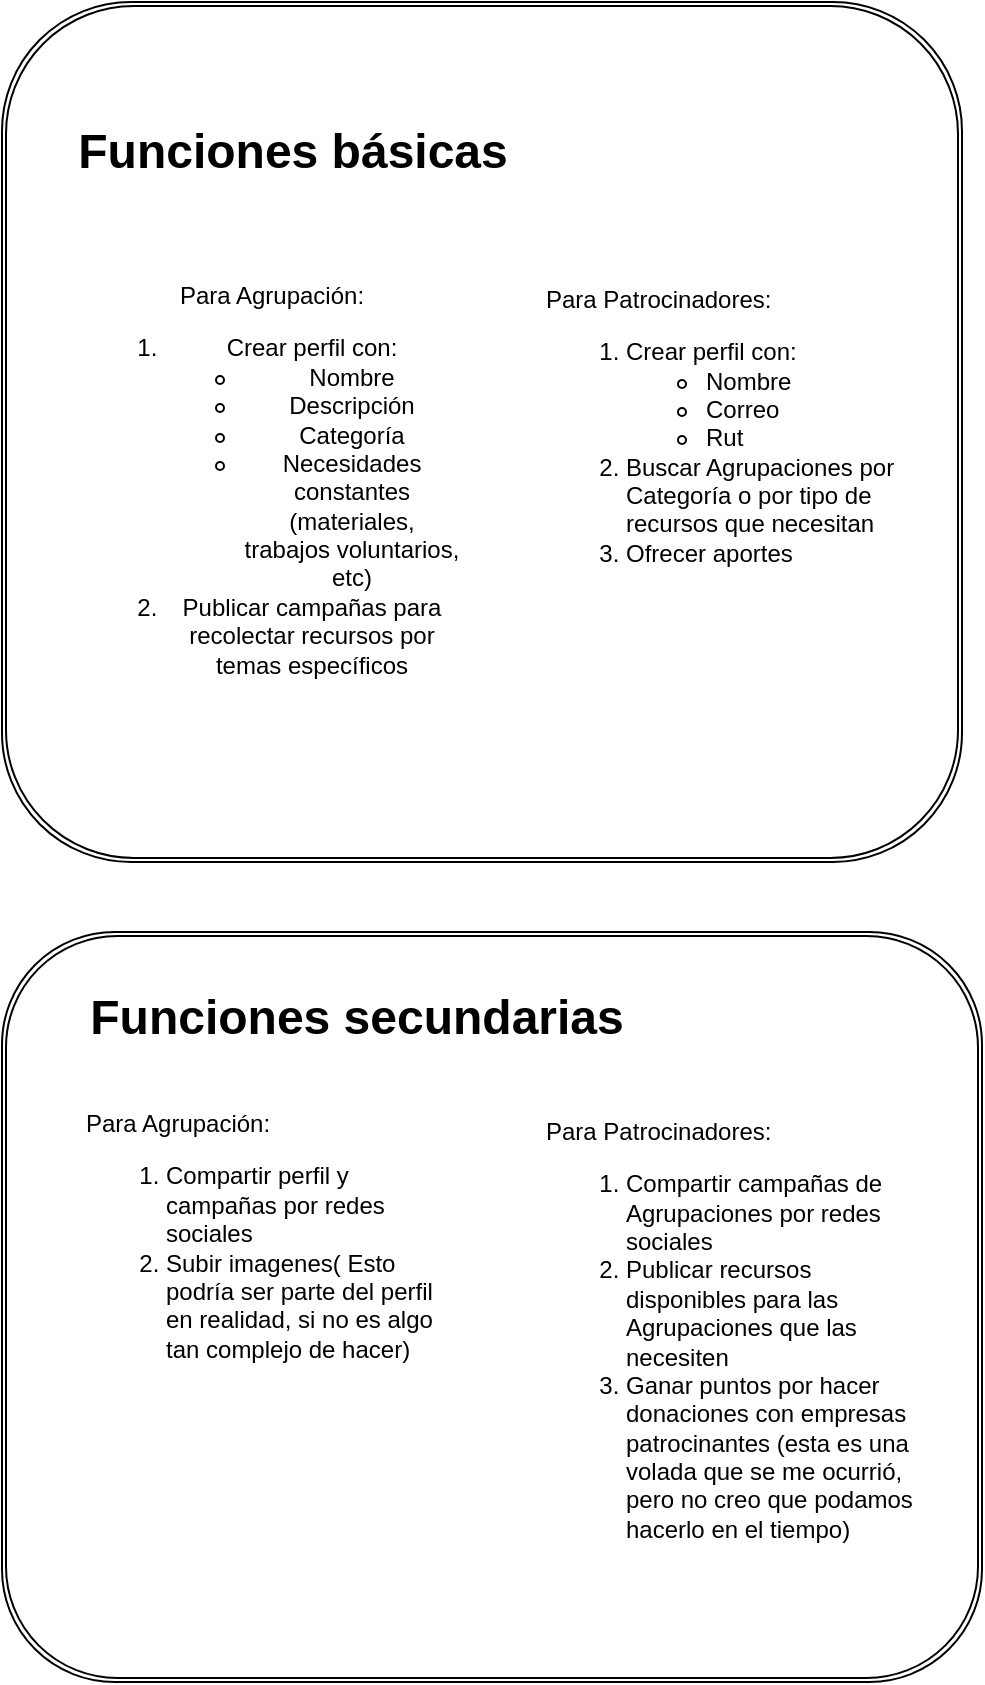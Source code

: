 <mxfile>
    <diagram id="PSor4pICwsiGt5uSvt43" name="Page-1">
        <mxGraphModel dx="1056" dy="790" grid="1" gridSize="10" guides="1" tooltips="1" connect="1" arrows="1" fold="1" page="1" pageScale="1" pageWidth="827" pageHeight="1169" math="0" shadow="0">
            <root>
                <mxCell id="0"/>
                <mxCell id="1" parent="0"/>
                <mxCell id="15" value="" style="shape=ext;double=1;rounded=1;whiteSpace=wrap;html=1;" vertex="1" parent="1">
                    <mxGeometry x="180" y="40" width="480" height="430" as="geometry"/>
                </mxCell>
                <mxCell id="2" value="Funciones básicas" style="text;strokeColor=none;fillColor=none;html=1;fontSize=24;fontStyle=1;verticalAlign=middle;align=center;" vertex="1" parent="1">
                    <mxGeometry x="200" y="95" width="250" height="40" as="geometry"/>
                </mxCell>
                <mxCell id="13" value="Para Agrupación:&lt;br&gt;&lt;ol&gt;&lt;li&gt;Crear perfil con:&lt;/li&gt;&lt;ul&gt;&lt;li&gt;Nombre&lt;/li&gt;&lt;li&gt;Descripción&lt;/li&gt;&lt;li&gt;Categoría&lt;/li&gt;&lt;li&gt;Necesidades constantes (materiales, trabajos voluntarios, etc)&lt;/li&gt;&lt;/ul&gt;&lt;li&gt;Publicar campañas para recolectar recursos por temas específicos&lt;/li&gt;&lt;/ol&gt;" style="text;strokeColor=none;fillColor=none;html=1;whiteSpace=wrap;verticalAlign=middle;overflow=hidden;labelPosition=center;verticalLabelPosition=middle;align=center;" vertex="1" parent="1">
                    <mxGeometry x="220" y="145" width="190" height="280" as="geometry"/>
                </mxCell>
                <mxCell id="14" value="Para Patrocinadores:&lt;br&gt;&lt;ol&gt;&lt;li&gt;Crear perfil con:&lt;/li&gt;&lt;ul&gt;&lt;li&gt;Nombre&lt;/li&gt;&lt;li&gt;Correo&lt;/li&gt;&lt;li&gt;Rut&lt;/li&gt;&lt;/ul&gt;&lt;li&gt;Buscar Agrupaciones por Categoría o por tipo de recursos que necesitan&lt;/li&gt;&lt;li&gt;Ofrecer aportes&lt;/li&gt;&lt;/ol&gt;" style="text;strokeColor=none;fillColor=none;html=1;whiteSpace=wrap;verticalAlign=middle;overflow=hidden;" vertex="1" parent="1">
                    <mxGeometry x="450" y="145" width="190" height="225" as="geometry"/>
                </mxCell>
                <mxCell id="16" value="" style="shape=ext;double=1;rounded=1;whiteSpace=wrap;html=1;" vertex="1" parent="1">
                    <mxGeometry x="180" y="505" width="490" height="375" as="geometry"/>
                </mxCell>
                <mxCell id="17" value="Funciones secundarias" style="text;strokeColor=none;fillColor=none;html=1;fontSize=24;fontStyle=1;verticalAlign=middle;align=center;" vertex="1" parent="1">
                    <mxGeometry x="194" y="527.5" width="326" height="40" as="geometry"/>
                </mxCell>
                <mxCell id="18" value="Para Agrupación:&lt;br&gt;&lt;ol&gt;&lt;li&gt;Compartir perfil y campañas por redes sociales&lt;/li&gt;&lt;li&gt;Subir imagenes( Esto podría ser parte del perfil en realidad, si no es algo tan complejo de hacer)&lt;/li&gt;&lt;/ol&gt;" style="text;strokeColor=none;fillColor=none;html=1;whiteSpace=wrap;verticalAlign=middle;overflow=hidden;" vertex="1" parent="1">
                    <mxGeometry x="220" y="590" width="190" height="145" as="geometry"/>
                </mxCell>
                <mxCell id="19" value="Para Patrocinadores:&lt;br&gt;&lt;ol&gt;&lt;li&gt;Compartir campañas de Agrupaciones por redes sociales&lt;/li&gt;&lt;li&gt;Publicar recursos disponibles para las Agrupaciones que las necesiten&lt;/li&gt;&lt;li&gt;Ganar puntos por hacer donaciones con empresas patrocinantes (esta es una volada que se me ocurrió, pero no creo que podamos hacerlo en el tiempo)&lt;/li&gt;&lt;/ol&gt;" style="text;strokeColor=none;fillColor=none;html=1;whiteSpace=wrap;verticalAlign=middle;overflow=hidden;" vertex="1" parent="1">
                    <mxGeometry x="450" y="590" width="190" height="240" as="geometry"/>
                </mxCell>
            </root>
        </mxGraphModel>
    </diagram>
</mxfile>
